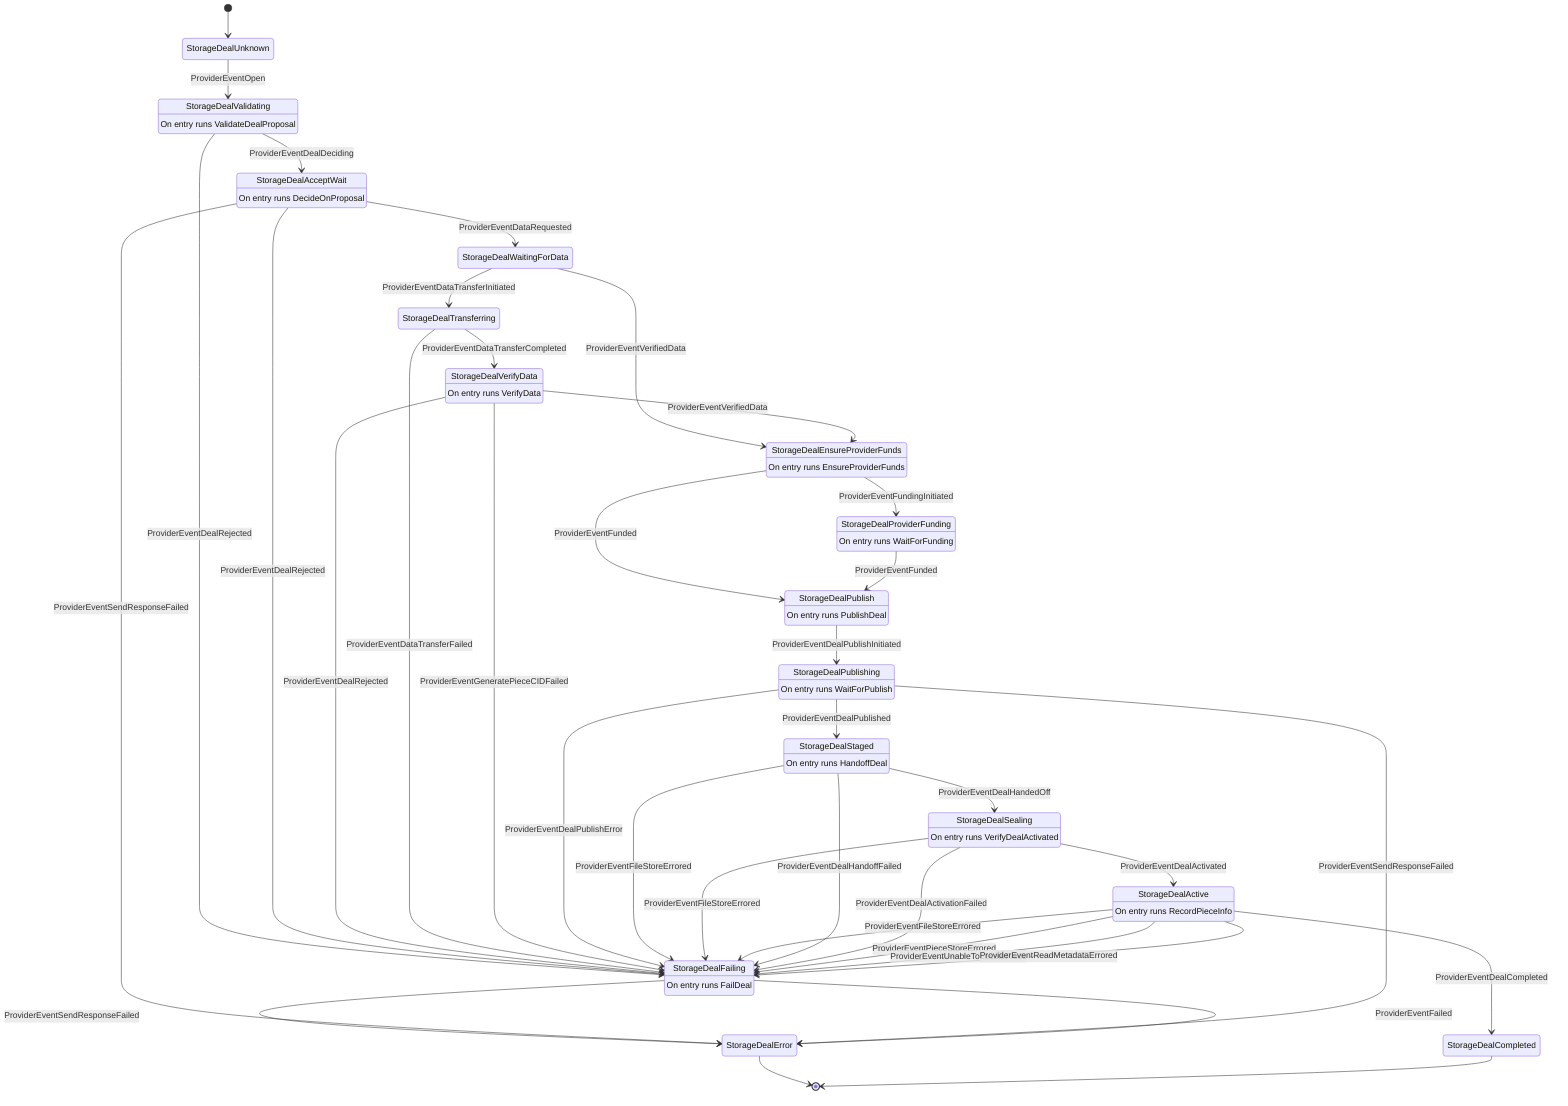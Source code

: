 stateDiagram-v2
	state "StorageDealUnknown" as 0
	state "StorageDealStaged" as 4
	state "StorageDealSealing" as 5
	state "StorageDealActive" as 6
	state "StorageDealFailing" as 7
	state "StorageDealValidating" as 11
	state "StorageDealAcceptWait" as 12
	state "StorageDealTransferring" as 13
	state "StorageDealWaitingForData" as 14
	state "StorageDealVerifyData" as 15
	state "StorageDealEnsureProviderFunds" as 16
	state "StorageDealProviderFunding" as 18
	state "StorageDealPublish" as 20
	state "StorageDealPublishing" as 21
	state "StorageDealError" as 22
	state "StorageDealCompleted" as 23
	4 : On entry runs HandoffDeal
	5 : On entry runs VerifyDealActivated
	6 : On entry runs RecordPieceInfo
	7 : On entry runs FailDeal
	11 : On entry runs ValidateDealProposal
	12 : On entry runs DecideOnProposal
	15 : On entry runs VerifyData
	16 : On entry runs EnsureProviderFunds
	18 : On entry runs WaitForFunding
	20 : On entry runs PublishDeal
	21 : On entry runs WaitForPublish
	[*] --> 0
	0 --> 11 : ProviderEventOpen
	11 --> 7 : ProviderEventDealRejected
	12 --> 7 : ProviderEventDealRejected
	15 --> 7 : ProviderEventDealRejected
	11 --> 12 : ProviderEventDealDeciding
	12 --> 14 : ProviderEventDataRequested
	13 --> 7 : ProviderEventDataTransferFailed
	14 --> 13 : ProviderEventDataTransferInitiated
	13 --> 15 : ProviderEventDataTransferCompleted
	15 --> 7 : ProviderEventGeneratePieceCIDFailed
	14 --> 16 : ProviderEventVerifiedData
	15 --> 16 : ProviderEventVerifiedData
	16 --> 18 : ProviderEventFundingInitiated
	16 --> 20 : ProviderEventFunded
	18 --> 20 : ProviderEventFunded
	20 --> 21 : ProviderEventDealPublishInitiated
	21 --> 7 : ProviderEventDealPublishError
	7 --> 22 : ProviderEventSendResponseFailed
	12 --> 22 : ProviderEventSendResponseFailed
	21 --> 22 : ProviderEventSendResponseFailed
	21 --> 4 : ProviderEventDealPublished
	4 --> 7 : ProviderEventFileStoreErrored
	5 --> 7 : ProviderEventFileStoreErrored
	6 --> 7 : ProviderEventFileStoreErrored
	4 --> 7 : ProviderEventDealHandoffFailed
	4 --> 5 : ProviderEventDealHandedOff
	5 --> 7 : ProviderEventDealActivationFailed
	5 --> 6 : ProviderEventDealActivated
	6 --> 7 : ProviderEventPieceStoreErrored
	6 --> 23 : ProviderEventDealCompleted
	6 --> 7 : ProviderEventUnableToLocatePiece
	6 --> 7 : ProviderEventReadMetadataErrored
	7 --> 22 : ProviderEventFailed
	22 --> [*]
	23 --> [*]